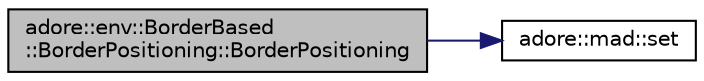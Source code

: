 digraph "adore::env::BorderBased::BorderPositioning::BorderPositioning"
{
 // LATEX_PDF_SIZE
  edge [fontname="Helvetica",fontsize="10",labelfontname="Helvetica",labelfontsize="10"];
  node [fontname="Helvetica",fontsize="10",shape=record];
  rankdir="LR";
  Node1 [label="adore::env::BorderBased\l::BorderPositioning::BorderPositioning",height=0.2,width=0.4,color="black", fillcolor="grey75", style="filled", fontcolor="black",tooltip=" "];
  Node1 -> Node2 [color="midnightblue",fontsize="10",style="solid",fontname="Helvetica"];
  Node2 [label="adore::mad::set",height=0.2,width=0.4,color="black", fillcolor="white", style="filled",URL="$namespaceadore_1_1mad.html#ac5aeccec5e3cf50a2bc9492d95a49779",tooltip=" "];
}
